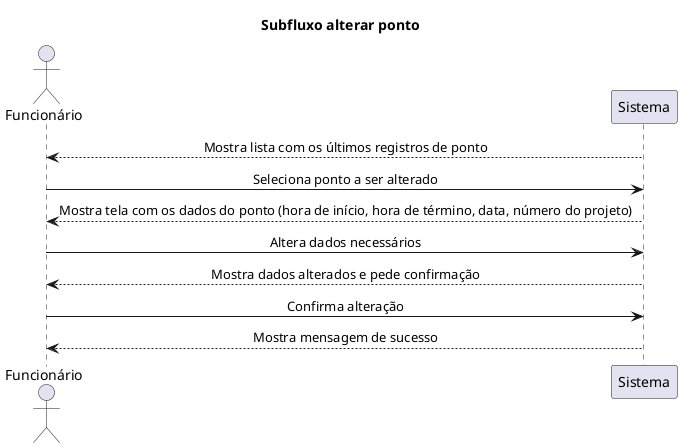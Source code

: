 @startuml Interaction diagram | Sistema de registro de pontos

title Subfluxo alterar ponto
skinparam sequenceMessageAlign center

actor Funcionário
participant Sistema

Funcionário <-- Sistema : Mostra lista com os últimos registros de ponto

Funcionário -> Sistema : Seleciona ponto a ser alterado
Funcionário <-- Sistema : Mostra tela com os dados do ponto (hora de início, hora de término, data, número do projeto)

Funcionário -> Sistema : Altera dados necessários
Funcionário <-- Sistema : Mostra dados alterados e pede confirmação

Funcionário -> Sistema : Confirma alteração
Funcionário <-- Sistema : Mostra mensagem de sucesso

@enduml
